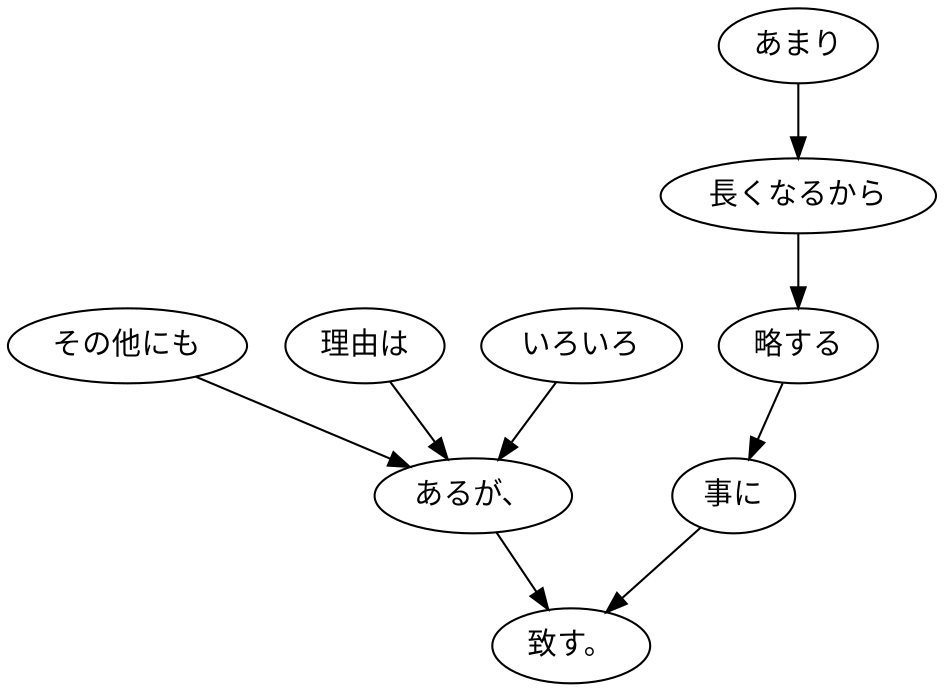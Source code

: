 digraph graph4780 {
	node0 [label="その他にも"];
	node1 [label="理由は"];
	node2 [label="いろいろ"];
	node3 [label="あるが、"];
	node4 [label="あまり"];
	node5 [label="長くなるから"];
	node6 [label="略する"];
	node7 [label="事に"];
	node8 [label="致す。"];
	node0 -> node3;
	node1 -> node3;
	node2 -> node3;
	node3 -> node8;
	node4 -> node5;
	node5 -> node6;
	node6 -> node7;
	node7 -> node8;
}
